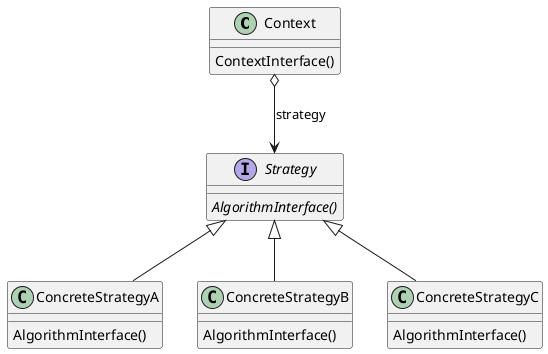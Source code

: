 @startuml

class Context {
ContextInterface()
}

interface Strategy {
{abstract} AlgorithmInterface()
}

class ConcreteStrategyA {
AlgorithmInterface()
}

class ConcreteStrategyB {
AlgorithmInterface()
}

class ConcreteStrategyC {
AlgorithmInterface()
}

Strategy <|-- ConcreteStrategyA
Strategy <|-- ConcreteStrategyB
Strategy <|-- ConcreteStrategyC

Context o--> Strategy : strategy

@enduml